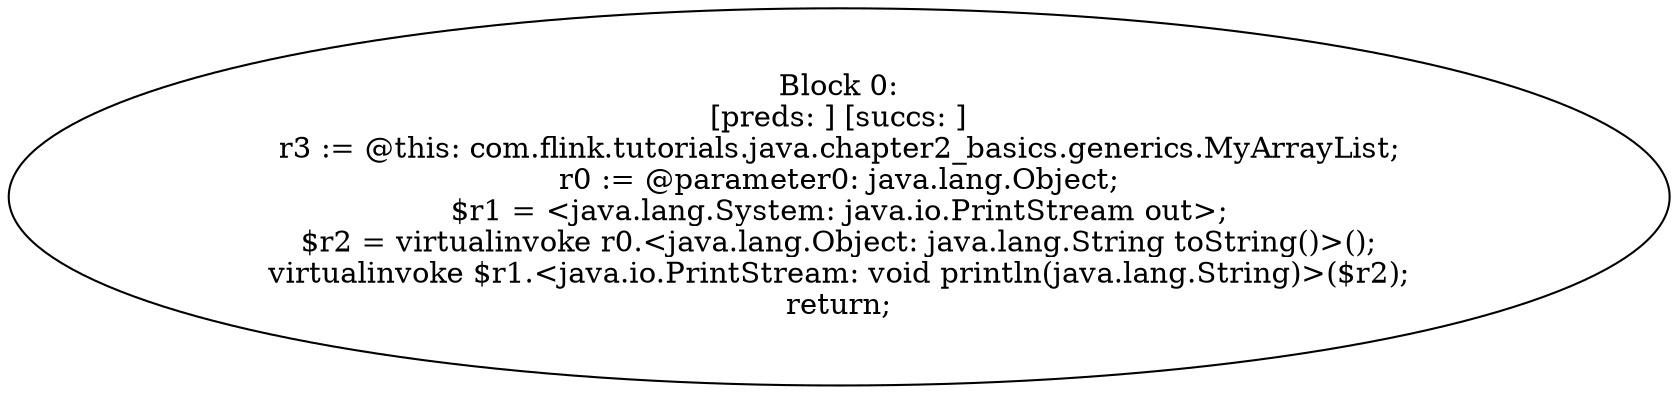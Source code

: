 digraph "unitGraph" {
    "Block 0:
[preds: ] [succs: ]
r3 := @this: com.flink.tutorials.java.chapter2_basics.generics.MyArrayList;
r0 := @parameter0: java.lang.Object;
$r1 = <java.lang.System: java.io.PrintStream out>;
$r2 = virtualinvoke r0.<java.lang.Object: java.lang.String toString()>();
virtualinvoke $r1.<java.io.PrintStream: void println(java.lang.String)>($r2);
return;
"
}
